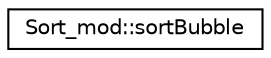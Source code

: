 digraph "Graphical Class Hierarchy"
{
 // LATEX_PDF_SIZE
  edge [fontname="Helvetica",fontsize="10",labelfontname="Helvetica",labelfontsize="10"];
  node [fontname="Helvetica",fontsize="10",shape=record];
  rankdir="LR";
  Node0 [label="Sort_mod::sortBubble",height=0.2,width=0.4,color="black", fillcolor="white", style="filled",URL="$interfaceSort__mod_1_1sortBubble.html",tooltip="Sort the input contiguous Array of rank 1 in ascending order, using the Bubble sorting algorithm."];
}
